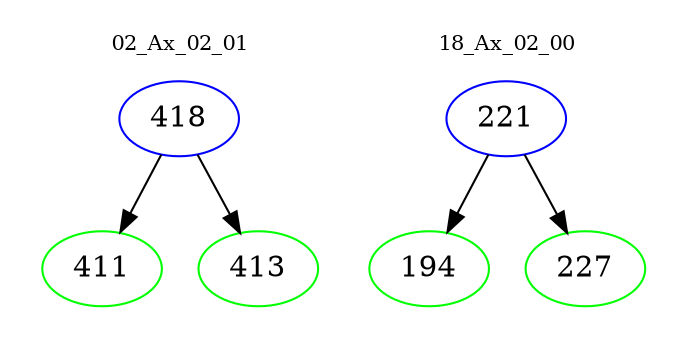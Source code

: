 digraph{
subgraph cluster_0 {
color = white
label = "02_Ax_02_01";
fontsize=10;
T0_418 [label="418", color="blue"]
T0_418 -> T0_411 [color="black"]
T0_411 [label="411", color="green"]
T0_418 -> T0_413 [color="black"]
T0_413 [label="413", color="green"]
}
subgraph cluster_1 {
color = white
label = "18_Ax_02_00";
fontsize=10;
T1_221 [label="221", color="blue"]
T1_221 -> T1_194 [color="black"]
T1_194 [label="194", color="green"]
T1_221 -> T1_227 [color="black"]
T1_227 [label="227", color="green"]
}
}
